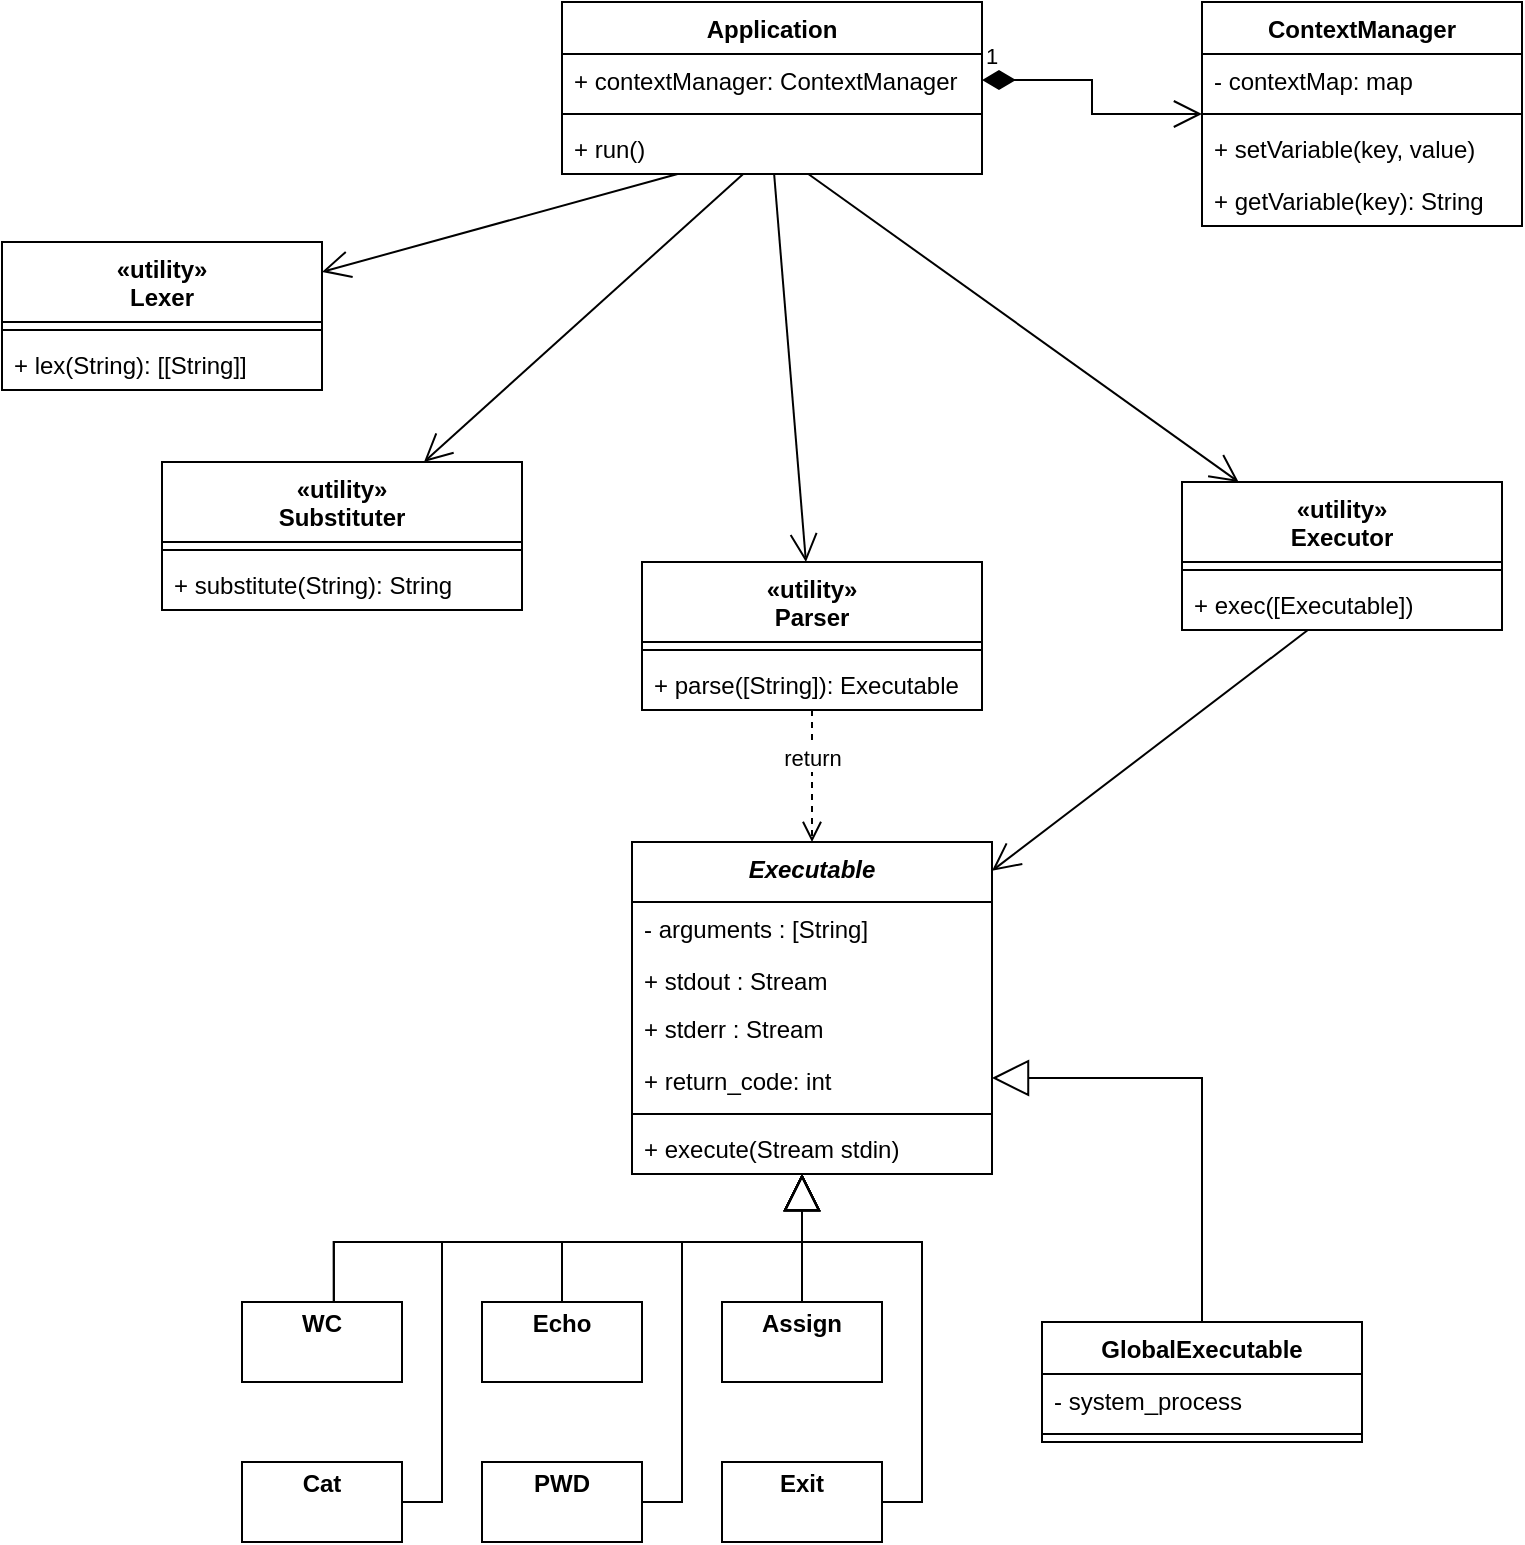 <mxfile version="20.8.20" type="github">
  <diagram name="Page-1" id="c4acf3e9-155e-7222-9cf6-157b1a14988f">
    <mxGraphModel dx="1177" dy="829" grid="1" gridSize="10" guides="1" tooltips="1" connect="1" arrows="1" fold="1" page="1" pageScale="1" pageWidth="850" pageHeight="1100" background="none" math="0" shadow="0">
      <root>
        <mxCell id="0" />
        <mxCell id="1" parent="0" />
        <mxCell id="Ps_EMhDIZoAq7-vSNueT-5" value="ContextManager" style="swimlane;fontStyle=1;align=center;verticalAlign=top;childLayout=stackLayout;horizontal=1;startSize=26;horizontalStack=0;resizeParent=1;resizeParentMax=0;resizeLast=0;collapsible=1;marginBottom=0;" parent="1" vertex="1">
          <mxGeometry x="640" y="120" width="160" height="112" as="geometry" />
        </mxCell>
        <mxCell id="Ps_EMhDIZoAq7-vSNueT-6" value="- contextMap: map" style="text;strokeColor=none;fillColor=none;align=left;verticalAlign=top;spacingLeft=4;spacingRight=4;overflow=hidden;rotatable=0;points=[[0,0.5],[1,0.5]];portConstraint=eastwest;" parent="Ps_EMhDIZoAq7-vSNueT-5" vertex="1">
          <mxGeometry y="26" width="160" height="26" as="geometry" />
        </mxCell>
        <mxCell id="Ps_EMhDIZoAq7-vSNueT-7" value="" style="line;strokeWidth=1;fillColor=none;align=left;verticalAlign=middle;spacingTop=-1;spacingLeft=3;spacingRight=3;rotatable=0;labelPosition=right;points=[];portConstraint=eastwest;strokeColor=inherit;" parent="Ps_EMhDIZoAq7-vSNueT-5" vertex="1">
          <mxGeometry y="52" width="160" height="8" as="geometry" />
        </mxCell>
        <mxCell id="Ps_EMhDIZoAq7-vSNueT-8" value="+ setVariable(key, value)" style="text;strokeColor=none;fillColor=none;align=left;verticalAlign=top;spacingLeft=4;spacingRight=4;overflow=hidden;rotatable=0;points=[[0,0.5],[1,0.5]];portConstraint=eastwest;" parent="Ps_EMhDIZoAq7-vSNueT-5" vertex="1">
          <mxGeometry y="60" width="160" height="26" as="geometry" />
        </mxCell>
        <mxCell id="Ps_EMhDIZoAq7-vSNueT-9" value="+ getVariable(key): String" style="text;strokeColor=none;fillColor=none;align=left;verticalAlign=top;spacingLeft=4;spacingRight=4;overflow=hidden;rotatable=0;points=[[0,0.5],[1,0.5]];portConstraint=eastwest;" parent="Ps_EMhDIZoAq7-vSNueT-5" vertex="1">
          <mxGeometry y="86" width="160" height="26" as="geometry" />
        </mxCell>
        <mxCell id="Ps_EMhDIZoAq7-vSNueT-10" value="Application" style="swimlane;fontStyle=1;align=center;verticalAlign=top;childLayout=stackLayout;horizontal=1;startSize=26;horizontalStack=0;resizeParent=1;resizeParentMax=0;resizeLast=0;collapsible=1;marginBottom=0;" parent="1" vertex="1">
          <mxGeometry x="320" y="120" width="210" height="86" as="geometry" />
        </mxCell>
        <mxCell id="Ps_EMhDIZoAq7-vSNueT-11" value="+ contextManager: ContextManager" style="text;strokeColor=none;fillColor=none;align=left;verticalAlign=top;spacingLeft=4;spacingRight=4;overflow=hidden;rotatable=0;points=[[0,0.5],[1,0.5]];portConstraint=eastwest;" parent="Ps_EMhDIZoAq7-vSNueT-10" vertex="1">
          <mxGeometry y="26" width="210" height="26" as="geometry" />
        </mxCell>
        <mxCell id="Ps_EMhDIZoAq7-vSNueT-12" value="" style="line;strokeWidth=1;fillColor=none;align=left;verticalAlign=middle;spacingTop=-1;spacingLeft=3;spacingRight=3;rotatable=0;labelPosition=right;points=[];portConstraint=eastwest;strokeColor=inherit;" parent="Ps_EMhDIZoAq7-vSNueT-10" vertex="1">
          <mxGeometry y="52" width="210" height="8" as="geometry" />
        </mxCell>
        <mxCell id="Ps_EMhDIZoAq7-vSNueT-13" value="+ run()" style="text;strokeColor=none;fillColor=none;align=left;verticalAlign=top;spacingLeft=4;spacingRight=4;overflow=hidden;rotatable=0;points=[[0,0.5],[1,0.5]];portConstraint=eastwest;" parent="Ps_EMhDIZoAq7-vSNueT-10" vertex="1">
          <mxGeometry y="60" width="210" height="26" as="geometry" />
        </mxCell>
        <mxCell id="Ps_EMhDIZoAq7-vSNueT-14" value="«utility»&#xa;Lexer" style="swimlane;fontStyle=1;align=center;verticalAlign=top;childLayout=stackLayout;horizontal=1;startSize=40;horizontalStack=0;resizeParent=1;resizeParentMax=0;resizeLast=0;collapsible=1;marginBottom=0;" parent="1" vertex="1">
          <mxGeometry x="40" y="240" width="160" height="74" as="geometry" />
        </mxCell>
        <mxCell id="Ps_EMhDIZoAq7-vSNueT-16" value="" style="line;strokeWidth=1;fillColor=none;align=left;verticalAlign=middle;spacingTop=-1;spacingLeft=3;spacingRight=3;rotatable=0;labelPosition=right;points=[];portConstraint=eastwest;strokeColor=inherit;" parent="Ps_EMhDIZoAq7-vSNueT-14" vertex="1">
          <mxGeometry y="40" width="160" height="8" as="geometry" />
        </mxCell>
        <mxCell id="Ps_EMhDIZoAq7-vSNueT-17" value="+ lex(String): [[String]]" style="text;strokeColor=none;fillColor=none;align=left;verticalAlign=top;spacingLeft=4;spacingRight=4;overflow=hidden;rotatable=0;points=[[0,0.5],[1,0.5]];portConstraint=eastwest;" parent="Ps_EMhDIZoAq7-vSNueT-14" vertex="1">
          <mxGeometry y="48" width="160" height="26" as="geometry" />
        </mxCell>
        <mxCell id="Ps_EMhDIZoAq7-vSNueT-18" value="«utility»&#xa;Substituter" style="swimlane;fontStyle=1;align=center;verticalAlign=top;childLayout=stackLayout;horizontal=1;startSize=40;horizontalStack=0;resizeParent=1;resizeParentMax=0;resizeLast=0;collapsible=1;marginBottom=0;" parent="1" vertex="1">
          <mxGeometry x="120" y="350" width="180" height="74" as="geometry" />
        </mxCell>
        <mxCell id="Ps_EMhDIZoAq7-vSNueT-20" value="" style="line;strokeWidth=1;fillColor=none;align=left;verticalAlign=middle;spacingTop=-1;spacingLeft=3;spacingRight=3;rotatable=0;labelPosition=right;points=[];portConstraint=eastwest;strokeColor=inherit;" parent="Ps_EMhDIZoAq7-vSNueT-18" vertex="1">
          <mxGeometry y="40" width="180" height="8" as="geometry" />
        </mxCell>
        <mxCell id="Ps_EMhDIZoAq7-vSNueT-21" value="+ substitute(String): String" style="text;strokeColor=none;fillColor=none;align=left;verticalAlign=top;spacingLeft=4;spacingRight=4;overflow=hidden;rotatable=0;points=[[0,0.5],[1,0.5]];portConstraint=eastwest;" parent="Ps_EMhDIZoAq7-vSNueT-18" vertex="1">
          <mxGeometry y="48" width="180" height="26" as="geometry" />
        </mxCell>
        <mxCell id="Ps_EMhDIZoAq7-vSNueT-22" value="«utility»&#xa;Parser" style="swimlane;fontStyle=1;align=center;verticalAlign=top;childLayout=stackLayout;horizontal=1;startSize=40;horizontalStack=0;resizeParent=1;resizeParentMax=0;resizeLast=0;collapsible=1;marginBottom=0;" parent="1" vertex="1">
          <mxGeometry x="360" y="400" width="170" height="74" as="geometry" />
        </mxCell>
        <mxCell id="Ps_EMhDIZoAq7-vSNueT-24" value="" style="line;strokeWidth=1;fillColor=none;align=left;verticalAlign=middle;spacingTop=-1;spacingLeft=3;spacingRight=3;rotatable=0;labelPosition=right;points=[];portConstraint=eastwest;strokeColor=inherit;" parent="Ps_EMhDIZoAq7-vSNueT-22" vertex="1">
          <mxGeometry y="40" width="170" height="8" as="geometry" />
        </mxCell>
        <mxCell id="Ps_EMhDIZoAq7-vSNueT-25" value="+ parse([String]): Executable" style="text;strokeColor=none;fillColor=none;align=left;verticalAlign=top;spacingLeft=4;spacingRight=4;overflow=hidden;rotatable=0;points=[[0,0.5],[1,0.5]];portConstraint=eastwest;" parent="Ps_EMhDIZoAq7-vSNueT-22" vertex="1">
          <mxGeometry y="48" width="170" height="26" as="geometry" />
        </mxCell>
        <mxCell id="Ps_EMhDIZoAq7-vSNueT-26" value="Executable" style="swimlane;fontStyle=3;align=center;verticalAlign=top;childLayout=stackLayout;horizontal=1;startSize=30;horizontalStack=0;resizeParent=1;resizeParentMax=0;resizeLast=0;collapsible=1;marginBottom=0;" parent="1" vertex="1">
          <mxGeometry x="355" y="540" width="180" height="166" as="geometry" />
        </mxCell>
        <mxCell id="Ps_EMhDIZoAq7-vSNueT-32" value="- arguments : [String]" style="text;strokeColor=none;fillColor=none;align=left;verticalAlign=top;spacingLeft=4;spacingRight=4;overflow=hidden;rotatable=0;points=[[0,0.5],[1,0.5]];portConstraint=eastwest;" parent="Ps_EMhDIZoAq7-vSNueT-26" vertex="1">
          <mxGeometry y="30" width="180" height="26" as="geometry" />
        </mxCell>
        <mxCell id="j12_i2PCOQDTPFTEPJDZ-3" value="+ stdout : Stream" style="text;strokeColor=none;fillColor=none;align=left;verticalAlign=top;spacingLeft=4;spacingRight=4;overflow=hidden;rotatable=0;points=[[0,0.5],[1,0.5]];portConstraint=eastwest;" vertex="1" parent="Ps_EMhDIZoAq7-vSNueT-26">
          <mxGeometry y="56" width="180" height="24" as="geometry" />
        </mxCell>
        <mxCell id="UxiabnuLhHAD857Y_fqr-1" value="+ stderr : Stream" style="text;strokeColor=none;fillColor=none;align=left;verticalAlign=top;spacingLeft=4;spacingRight=4;overflow=hidden;rotatable=0;points=[[0,0.5],[1,0.5]];portConstraint=eastwest;" parent="Ps_EMhDIZoAq7-vSNueT-26" vertex="1">
          <mxGeometry y="80" width="180" height="26" as="geometry" />
        </mxCell>
        <mxCell id="j12_i2PCOQDTPFTEPJDZ-1" value="+ return_code: int" style="text;strokeColor=none;fillColor=none;align=left;verticalAlign=top;spacingLeft=4;spacingRight=4;overflow=hidden;rotatable=0;points=[[0,0.5],[1,0.5]];portConstraint=eastwest;" vertex="1" parent="Ps_EMhDIZoAq7-vSNueT-26">
          <mxGeometry y="106" width="180" height="26" as="geometry" />
        </mxCell>
        <mxCell id="Ps_EMhDIZoAq7-vSNueT-28" value="" style="line;strokeWidth=1;fillColor=none;align=left;verticalAlign=middle;spacingTop=-1;spacingLeft=3;spacingRight=3;rotatable=0;labelPosition=right;points=[];portConstraint=eastwest;strokeColor=inherit;" parent="Ps_EMhDIZoAq7-vSNueT-26" vertex="1">
          <mxGeometry y="132" width="180" height="8" as="geometry" />
        </mxCell>
        <mxCell id="Ps_EMhDIZoAq7-vSNueT-29" value="+ execute(Stream stdin)" style="text;strokeColor=none;fillColor=none;align=left;verticalAlign=top;spacingLeft=4;spacingRight=4;overflow=hidden;rotatable=0;points=[[0,0.5],[1,0.5]];portConstraint=eastwest;" parent="Ps_EMhDIZoAq7-vSNueT-26" vertex="1">
          <mxGeometry y="140" width="180" height="26" as="geometry" />
        </mxCell>
        <mxCell id="Ps_EMhDIZoAq7-vSNueT-36" value="&lt;p style=&quot;margin:0px;margin-top:4px;text-align:center;&quot;&gt;&lt;b&gt;WC&lt;/b&gt;&lt;/p&gt;" style="verticalAlign=top;align=left;overflow=fill;fontSize=12;fontFamily=Helvetica;html=1;" parent="1" vertex="1">
          <mxGeometry x="160" y="770" width="80" height="40" as="geometry" />
        </mxCell>
        <mxCell id="Ps_EMhDIZoAq7-vSNueT-37" value="&lt;p style=&quot;margin:0px;margin-top:4px;text-align:center;&quot;&gt;&lt;b&gt;Echo&lt;/b&gt;&lt;/p&gt;" style="verticalAlign=top;align=left;overflow=fill;fontSize=12;fontFamily=Helvetica;html=1;" parent="1" vertex="1">
          <mxGeometry x="280" y="770" width="80" height="40" as="geometry" />
        </mxCell>
        <mxCell id="Ps_EMhDIZoAq7-vSNueT-38" value="&lt;p style=&quot;margin:0px;margin-top:4px;text-align:center;&quot;&gt;&lt;b&gt;Cat&lt;/b&gt;&lt;/p&gt;" style="verticalAlign=top;align=left;overflow=fill;fontSize=12;fontFamily=Helvetica;html=1;" parent="1" vertex="1">
          <mxGeometry x="160" y="850" width="80" height="40" as="geometry" />
        </mxCell>
        <mxCell id="Ps_EMhDIZoAq7-vSNueT-39" value="&lt;p style=&quot;margin:0px;margin-top:4px;text-align:center;&quot;&gt;&lt;b&gt;PWD&lt;/b&gt;&lt;/p&gt;" style="verticalAlign=top;align=left;overflow=fill;fontSize=12;fontFamily=Helvetica;html=1;" parent="1" vertex="1">
          <mxGeometry x="280" y="850" width="80" height="40" as="geometry" />
        </mxCell>
        <mxCell id="Ps_EMhDIZoAq7-vSNueT-41" value="&lt;p style=&quot;margin:0px;margin-top:4px;text-align:center;&quot;&gt;&lt;b&gt;Exit&lt;/b&gt;&lt;/p&gt;" style="verticalAlign=top;align=left;overflow=fill;fontSize=12;fontFamily=Helvetica;html=1;" parent="1" vertex="1">
          <mxGeometry x="400" y="850" width="80" height="40" as="geometry" />
        </mxCell>
        <mxCell id="Ps_EMhDIZoAq7-vSNueT-42" value="&lt;p style=&quot;margin:0px;margin-top:4px;text-align:center;&quot;&gt;&lt;b&gt;Assign&lt;/b&gt;&lt;/p&gt;" style="verticalAlign=top;align=left;overflow=fill;fontSize=12;fontFamily=Helvetica;html=1;" parent="1" vertex="1">
          <mxGeometry x="400" y="770" width="80" height="40" as="geometry" />
        </mxCell>
        <mxCell id="Ps_EMhDIZoAq7-vSNueT-43" value="GlobalExecutable" style="swimlane;fontStyle=1;align=center;verticalAlign=top;childLayout=stackLayout;horizontal=1;startSize=26;horizontalStack=0;resizeParent=1;resizeParentMax=0;resizeLast=0;collapsible=1;marginBottom=0;" parent="1" vertex="1">
          <mxGeometry x="560" y="780" width="160" height="60" as="geometry" />
        </mxCell>
        <mxCell id="Ps_EMhDIZoAq7-vSNueT-44" value="- system_process" style="text;strokeColor=none;fillColor=none;align=left;verticalAlign=top;spacingLeft=4;spacingRight=4;overflow=hidden;rotatable=0;points=[[0,0.5],[1,0.5]];portConstraint=eastwest;" parent="Ps_EMhDIZoAq7-vSNueT-43" vertex="1">
          <mxGeometry y="26" width="160" height="26" as="geometry" />
        </mxCell>
        <mxCell id="Ps_EMhDIZoAq7-vSNueT-45" value="" style="line;strokeWidth=1;fillColor=none;align=left;verticalAlign=middle;spacingTop=-1;spacingLeft=3;spacingRight=3;rotatable=0;labelPosition=right;points=[];portConstraint=eastwest;strokeColor=inherit;" parent="Ps_EMhDIZoAq7-vSNueT-43" vertex="1">
          <mxGeometry y="52" width="160" height="8" as="geometry" />
        </mxCell>
        <mxCell id="Ps_EMhDIZoAq7-vSNueT-53" value="" style="endArrow=block;endSize=16;endFill=0;html=1;strokeColor=default;exitX=0.574;exitY=-0.003;exitDx=0;exitDy=0;exitPerimeter=0;rounded=0;edgeStyle=orthogonalEdgeStyle;" parent="1" source="Ps_EMhDIZoAq7-vSNueT-36" target="Ps_EMhDIZoAq7-vSNueT-26" edge="1">
          <mxGeometry width="160" relative="1" as="geometry">
            <mxPoint x="190" y="780" as="sourcePoint" />
            <mxPoint x="350" y="780" as="targetPoint" />
            <Array as="points">
              <mxPoint x="206" y="740" />
              <mxPoint x="440" y="740" />
            </Array>
          </mxGeometry>
        </mxCell>
        <mxCell id="Ps_EMhDIZoAq7-vSNueT-54" value="" style="endArrow=block;endSize=16;endFill=0;html=1;strokeColor=default;rounded=0;edgeStyle=orthogonalEdgeStyle;" parent="1" source="Ps_EMhDIZoAq7-vSNueT-38" target="Ps_EMhDIZoAq7-vSNueT-26" edge="1">
          <mxGeometry width="160" relative="1" as="geometry">
            <mxPoint x="216" y="780" as="sourcePoint" />
            <mxPoint x="450" y="730" as="targetPoint" />
            <Array as="points">
              <mxPoint x="260" y="870" />
              <mxPoint x="260" y="740" />
              <mxPoint x="440" y="740" />
            </Array>
          </mxGeometry>
        </mxCell>
        <mxCell id="Ps_EMhDIZoAq7-vSNueT-55" value="" style="endArrow=block;endSize=16;endFill=0;html=1;strokeColor=default;rounded=0;edgeStyle=orthogonalEdgeStyle;" parent="1" source="Ps_EMhDIZoAq7-vSNueT-37" target="Ps_EMhDIZoAq7-vSNueT-26" edge="1">
          <mxGeometry width="160" relative="1" as="geometry">
            <mxPoint x="226" y="790" as="sourcePoint" />
            <mxPoint x="380" y="744" as="targetPoint" />
            <Array as="points">
              <mxPoint x="320" y="740" />
              <mxPoint x="440" y="740" />
            </Array>
          </mxGeometry>
        </mxCell>
        <mxCell id="Ps_EMhDIZoAq7-vSNueT-56" value="" style="endArrow=block;endSize=16;endFill=0;html=1;strokeColor=default;rounded=0;edgeStyle=orthogonalEdgeStyle;" parent="1" source="Ps_EMhDIZoAq7-vSNueT-39" target="Ps_EMhDIZoAq7-vSNueT-26" edge="1">
          <mxGeometry width="160" relative="1" as="geometry">
            <mxPoint x="236" y="800" as="sourcePoint" />
            <mxPoint x="390" y="754" as="targetPoint" />
            <Array as="points">
              <mxPoint x="380" y="870" />
              <mxPoint x="380" y="740" />
              <mxPoint x="440" y="740" />
            </Array>
          </mxGeometry>
        </mxCell>
        <mxCell id="Ps_EMhDIZoAq7-vSNueT-57" value="" style="endArrow=block;endSize=16;endFill=0;html=1;strokeColor=default;rounded=0;edgeStyle=orthogonalEdgeStyle;" parent="1" source="Ps_EMhDIZoAq7-vSNueT-42" target="Ps_EMhDIZoAq7-vSNueT-26" edge="1">
          <mxGeometry width="160" relative="1" as="geometry">
            <mxPoint x="246" y="810" as="sourcePoint" />
            <mxPoint x="400" y="764" as="targetPoint" />
            <Array as="points">
              <mxPoint x="440" y="730" />
              <mxPoint x="440" y="730" />
            </Array>
          </mxGeometry>
        </mxCell>
        <mxCell id="Ps_EMhDIZoAq7-vSNueT-58" value="" style="endArrow=block;endSize=16;endFill=0;html=1;strokeColor=default;rounded=0;edgeStyle=orthogonalEdgeStyle;" parent="1" source="Ps_EMhDIZoAq7-vSNueT-41" target="Ps_EMhDIZoAq7-vSNueT-26" edge="1">
          <mxGeometry width="160" relative="1" as="geometry">
            <mxPoint x="256" y="820" as="sourcePoint" />
            <mxPoint x="410" y="774" as="targetPoint" />
            <Array as="points">
              <mxPoint x="500" y="870" />
              <mxPoint x="500" y="740" />
              <mxPoint x="440" y="740" />
            </Array>
          </mxGeometry>
        </mxCell>
        <mxCell id="Ps_EMhDIZoAq7-vSNueT-59" value="" style="endArrow=block;endSize=16;endFill=0;html=1;strokeColor=default;rounded=0;edgeStyle=orthogonalEdgeStyle;" parent="1" source="Ps_EMhDIZoAq7-vSNueT-43" target="Ps_EMhDIZoAq7-vSNueT-26" edge="1">
          <mxGeometry width="160" relative="1" as="geometry">
            <mxPoint x="266" y="830" as="sourcePoint" />
            <mxPoint x="420" y="784" as="targetPoint" />
            <Array as="points">
              <mxPoint x="640" y="658" />
            </Array>
          </mxGeometry>
        </mxCell>
        <mxCell id="UxiabnuLhHAD857Y_fqr-2" value="«utility»&#xa;Executor" style="swimlane;fontStyle=1;align=center;verticalAlign=top;childLayout=stackLayout;horizontal=1;startSize=40;horizontalStack=0;resizeParent=1;resizeParentMax=0;resizeLast=0;collapsible=1;marginBottom=0;" parent="1" vertex="1">
          <mxGeometry x="630" y="360" width="160" height="74" as="geometry" />
        </mxCell>
        <mxCell id="UxiabnuLhHAD857Y_fqr-4" value="" style="line;strokeWidth=1;fillColor=none;align=left;verticalAlign=middle;spacingTop=-1;spacingLeft=3;spacingRight=3;rotatable=0;labelPosition=right;points=[];portConstraint=eastwest;strokeColor=inherit;" parent="UxiabnuLhHAD857Y_fqr-2" vertex="1">
          <mxGeometry y="40" width="160" height="8" as="geometry" />
        </mxCell>
        <mxCell id="UxiabnuLhHAD857Y_fqr-5" value="+ exec([Executable])" style="text;strokeColor=none;fillColor=none;align=left;verticalAlign=top;spacingLeft=4;spacingRight=4;overflow=hidden;rotatable=0;points=[[0,0.5],[1,0.5]];portConstraint=eastwest;" parent="UxiabnuLhHAD857Y_fqr-2" vertex="1">
          <mxGeometry y="48" width="160" height="26" as="geometry" />
        </mxCell>
        <mxCell id="UxiabnuLhHAD857Y_fqr-8" value="" style="endArrow=open;endFill=1;endSize=12;html=1;rounded=0;" parent="1" source="Ps_EMhDIZoAq7-vSNueT-13" target="Ps_EMhDIZoAq7-vSNueT-14" edge="1">
          <mxGeometry width="160" relative="1" as="geometry">
            <mxPoint x="330" y="420" as="sourcePoint" />
            <mxPoint x="490" y="420" as="targetPoint" />
          </mxGeometry>
        </mxCell>
        <mxCell id="UxiabnuLhHAD857Y_fqr-9" value="" style="endArrow=open;endFill=1;endSize=12;html=1;rounded=0;" parent="1" source="Ps_EMhDIZoAq7-vSNueT-13" target="UxiabnuLhHAD857Y_fqr-2" edge="1">
          <mxGeometry width="160" relative="1" as="geometry">
            <mxPoint x="330" y="215" as="sourcePoint" />
            <mxPoint x="244" y="250" as="targetPoint" />
          </mxGeometry>
        </mxCell>
        <mxCell id="UxiabnuLhHAD857Y_fqr-10" value="" style="endArrow=open;endFill=1;endSize=12;html=1;rounded=0;" parent="1" source="Ps_EMhDIZoAq7-vSNueT-13" target="Ps_EMhDIZoAq7-vSNueT-22" edge="1">
          <mxGeometry width="160" relative="1" as="geometry">
            <mxPoint x="432" y="216" as="sourcePoint" />
            <mxPoint x="422" y="330" as="targetPoint" />
          </mxGeometry>
        </mxCell>
        <mxCell id="UxiabnuLhHAD857Y_fqr-11" value="1" style="endArrow=open;html=1;endSize=12;startArrow=diamondThin;startSize=14;startFill=1;edgeStyle=orthogonalEdgeStyle;align=left;verticalAlign=bottom;rounded=0;exitX=1;exitY=0.5;exitDx=0;exitDy=0;" parent="1" source="Ps_EMhDIZoAq7-vSNueT-11" target="Ps_EMhDIZoAq7-vSNueT-5" edge="1">
          <mxGeometry x="-1" y="3" relative="1" as="geometry">
            <mxPoint x="330" y="420" as="sourcePoint" />
            <mxPoint x="490" y="420" as="targetPoint" />
          </mxGeometry>
        </mxCell>
        <mxCell id="UxiabnuLhHAD857Y_fqr-12" value="" style="endArrow=open;endFill=1;endSize=12;html=1;rounded=0;" parent="1" source="Ps_EMhDIZoAq7-vSNueT-13" target="Ps_EMhDIZoAq7-vSNueT-18" edge="1">
          <mxGeometry width="160" relative="1" as="geometry">
            <mxPoint x="449" y="216" as="sourcePoint" />
            <mxPoint x="658" y="410" as="targetPoint" />
          </mxGeometry>
        </mxCell>
        <mxCell id="UxiabnuLhHAD857Y_fqr-13" value="return" style="html=1;verticalAlign=bottom;endArrow=open;dashed=1;endSize=8;edgeStyle=elbowEdgeStyle;elbow=vertical;curved=0;rounded=0;" parent="1" source="Ps_EMhDIZoAq7-vSNueT-25" target="Ps_EMhDIZoAq7-vSNueT-26" edge="1">
          <mxGeometry relative="1" as="geometry">
            <mxPoint x="450" y="390" as="sourcePoint" />
            <mxPoint x="370" y="390" as="targetPoint" />
          </mxGeometry>
        </mxCell>
        <mxCell id="UxiabnuLhHAD857Y_fqr-14" value="" style="endArrow=open;endFill=1;endSize=12;html=1;rounded=0;" parent="1" source="UxiabnuLhHAD857Y_fqr-5" target="Ps_EMhDIZoAq7-vSNueT-26" edge="1">
          <mxGeometry width="160" relative="1" as="geometry">
            <mxPoint x="449" y="216" as="sourcePoint" />
            <mxPoint x="658" y="410" as="targetPoint" />
          </mxGeometry>
        </mxCell>
        <mxCell id="UxiabnuLhHAD857Y_fqr-17" value="" style="endArrow=block;endSize=16;endFill=0;html=1;strokeColor=default;exitX=0.574;exitY=-0.003;exitDx=0;exitDy=0;exitPerimeter=0;rounded=0;edgeStyle=orthogonalEdgeStyle;" parent="1" source="Ps_EMhDIZoAq7-vSNueT-36" target="Ps_EMhDIZoAq7-vSNueT-26" edge="1">
          <mxGeometry width="160" relative="1" as="geometry">
            <mxPoint x="206" y="770" as="sourcePoint" />
            <mxPoint x="440" y="716" as="targetPoint" />
            <Array as="points">
              <mxPoint x="206" y="740" />
              <mxPoint x="440" y="740" />
            </Array>
          </mxGeometry>
        </mxCell>
        <mxCell id="UxiabnuLhHAD857Y_fqr-19" value="" style="endArrow=block;endSize=16;endFill=0;html=1;strokeColor=default;rounded=0;edgeStyle=orthogonalEdgeStyle;" parent="1" source="Ps_EMhDIZoAq7-vSNueT-37" target="Ps_EMhDIZoAq7-vSNueT-26" edge="1">
          <mxGeometry width="160" relative="1" as="geometry">
            <mxPoint x="320" y="770" as="sourcePoint" />
            <mxPoint x="440" y="716" as="targetPoint" />
            <Array as="points">
              <mxPoint x="320" y="740" />
              <mxPoint x="440" y="740" />
            </Array>
          </mxGeometry>
        </mxCell>
      </root>
    </mxGraphModel>
  </diagram>
</mxfile>
